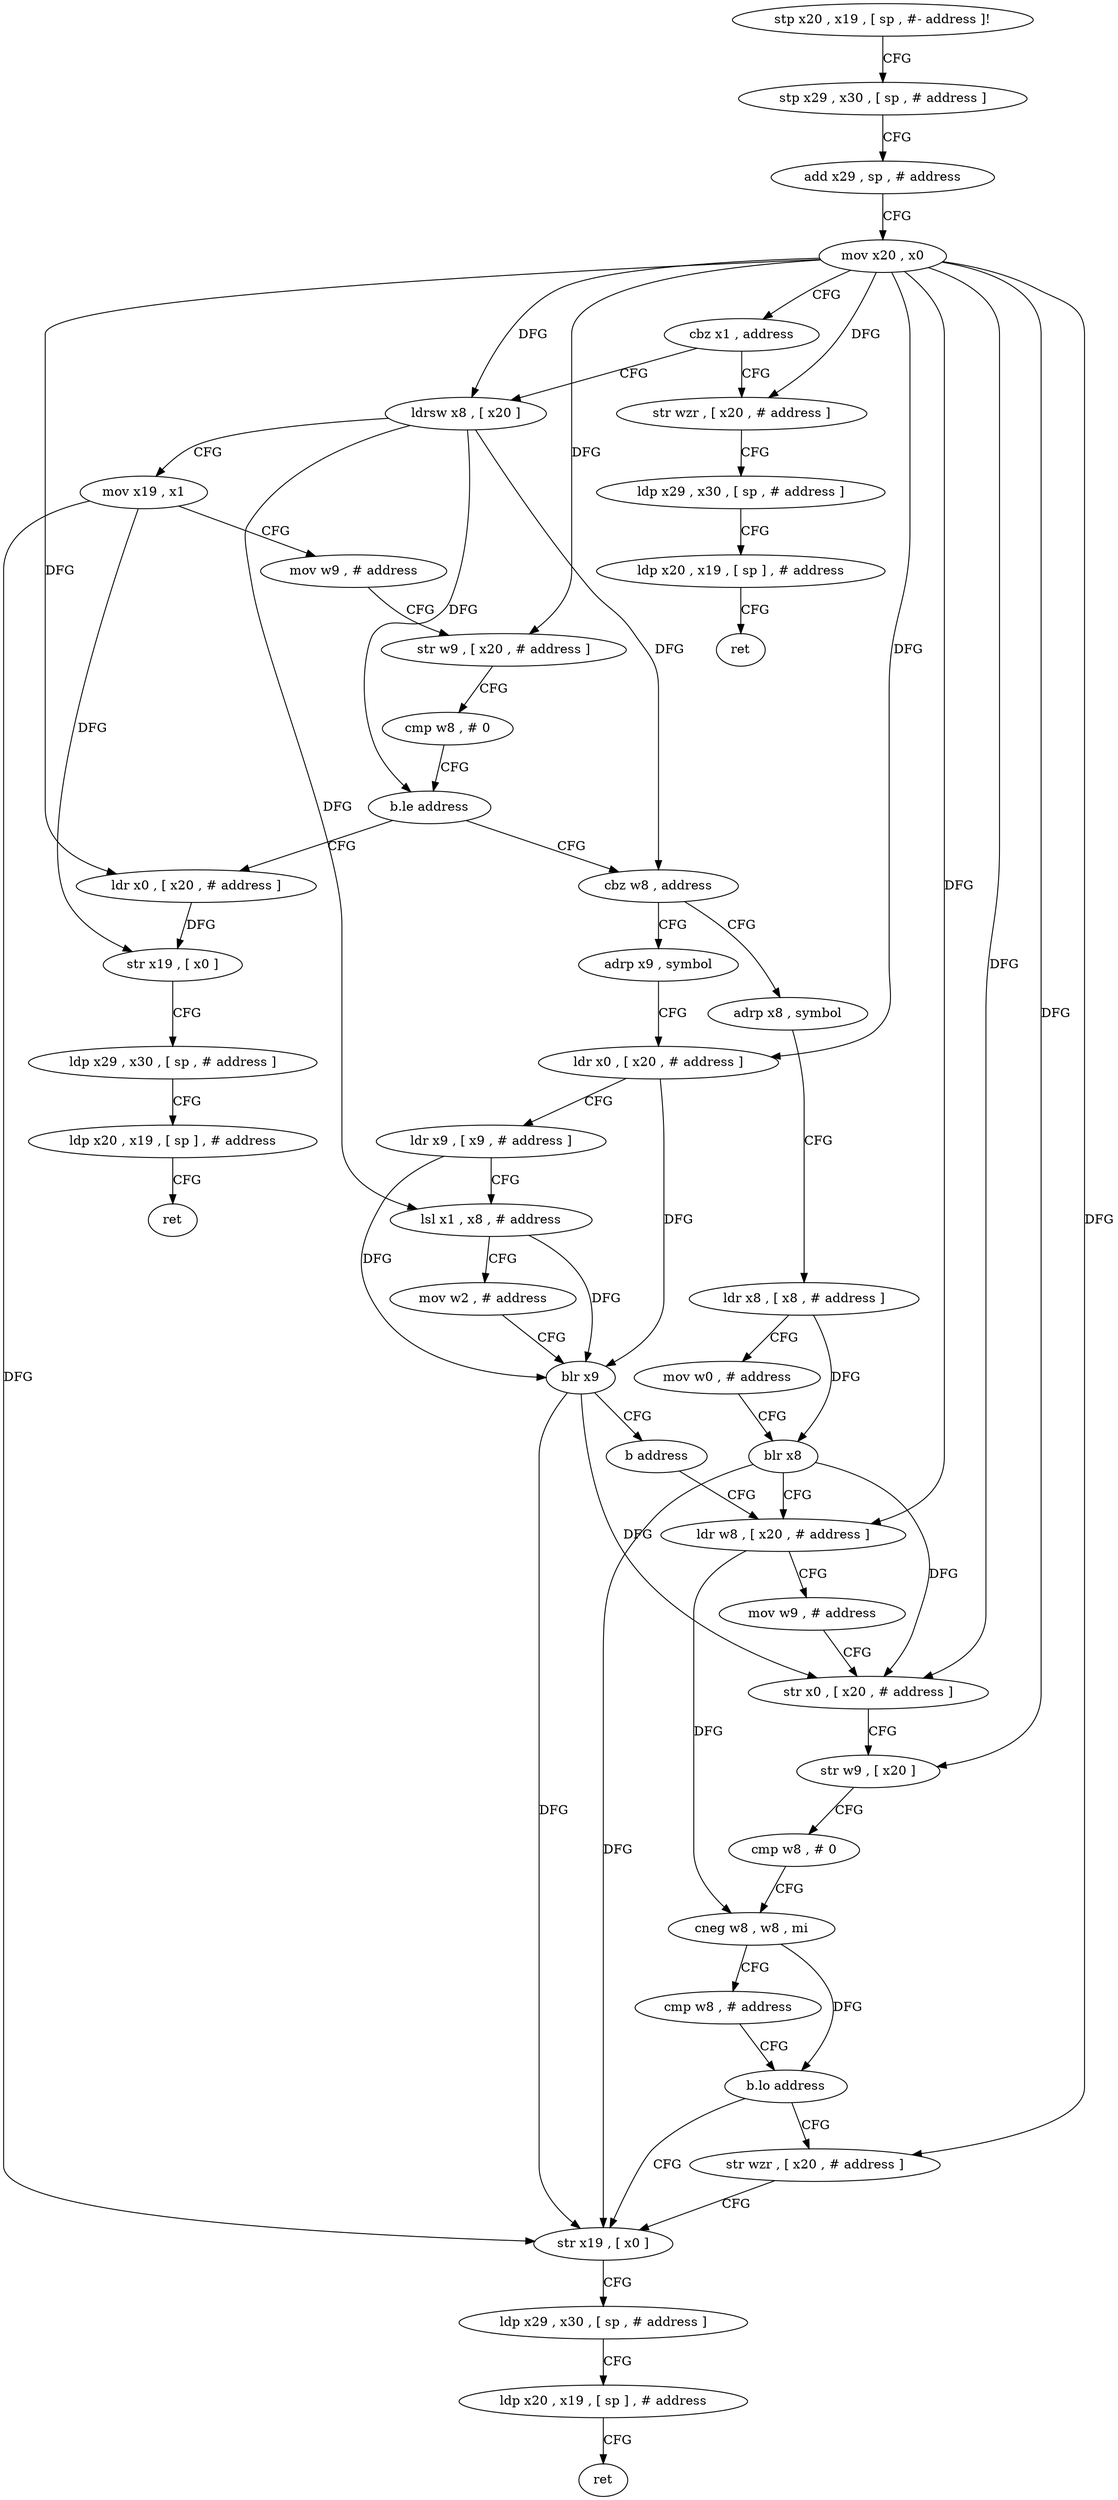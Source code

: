 digraph "func" {
"4227904" [label = "stp x20 , x19 , [ sp , #- address ]!" ]
"4227908" [label = "stp x29 , x30 , [ sp , # address ]" ]
"4227912" [label = "add x29 , sp , # address" ]
"4227916" [label = "mov x20 , x0" ]
"4227920" [label = "cbz x1 , address" ]
"4227968" [label = "str wzr , [ x20 , # address ]" ]
"4227924" [label = "ldrsw x8 , [ x20 ]" ]
"4227972" [label = "ldp x29 , x30 , [ sp , # address ]" ]
"4227976" [label = "ldp x20 , x19 , [ sp ] , # address" ]
"4227980" [label = "ret" ]
"4227928" [label = "mov x19 , x1" ]
"4227932" [label = "mov w9 , # address" ]
"4227936" [label = "str w9 , [ x20 , # address ]" ]
"4227940" [label = "cmp w8 , # 0" ]
"4227944" [label = "b.le address" ]
"4227984" [label = "cbz w8 , address" ]
"4227948" [label = "ldr x0 , [ x20 , # address ]" ]
"4228016" [label = "adrp x8 , symbol" ]
"4227988" [label = "adrp x9 , symbol" ]
"4227952" [label = "str x19 , [ x0 ]" ]
"4227956" [label = "ldp x29 , x30 , [ sp , # address ]" ]
"4227960" [label = "ldp x20 , x19 , [ sp ] , # address" ]
"4227964" [label = "ret" ]
"4228020" [label = "ldr x8 , [ x8 , # address ]" ]
"4228024" [label = "mov w0 , # address" ]
"4228028" [label = "blr x8" ]
"4228032" [label = "ldr w8 , [ x20 , # address ]" ]
"4227992" [label = "ldr x0 , [ x20 , # address ]" ]
"4227996" [label = "ldr x9 , [ x9 , # address ]" ]
"4228000" [label = "lsl x1 , x8 , # address" ]
"4228004" [label = "mov w2 , # address" ]
"4228008" [label = "blr x9" ]
"4228012" [label = "b address" ]
"4228068" [label = "str x19 , [ x0 ]" ]
"4228072" [label = "ldp x29 , x30 , [ sp , # address ]" ]
"4228076" [label = "ldp x20 , x19 , [ sp ] , # address" ]
"4228080" [label = "ret" ]
"4228064" [label = "str wzr , [ x20 , # address ]" ]
"4228036" [label = "mov w9 , # address" ]
"4228040" [label = "str x0 , [ x20 , # address ]" ]
"4228044" [label = "str w9 , [ x20 ]" ]
"4228048" [label = "cmp w8 , # 0" ]
"4228052" [label = "cneg w8 , w8 , mi" ]
"4228056" [label = "cmp w8 , # address" ]
"4228060" [label = "b.lo address" ]
"4227904" -> "4227908" [ label = "CFG" ]
"4227908" -> "4227912" [ label = "CFG" ]
"4227912" -> "4227916" [ label = "CFG" ]
"4227916" -> "4227920" [ label = "CFG" ]
"4227916" -> "4227968" [ label = "DFG" ]
"4227916" -> "4227924" [ label = "DFG" ]
"4227916" -> "4227936" [ label = "DFG" ]
"4227916" -> "4227948" [ label = "DFG" ]
"4227916" -> "4227992" [ label = "DFG" ]
"4227916" -> "4228032" [ label = "DFG" ]
"4227916" -> "4228040" [ label = "DFG" ]
"4227916" -> "4228044" [ label = "DFG" ]
"4227916" -> "4228064" [ label = "DFG" ]
"4227920" -> "4227968" [ label = "CFG" ]
"4227920" -> "4227924" [ label = "CFG" ]
"4227968" -> "4227972" [ label = "CFG" ]
"4227924" -> "4227928" [ label = "CFG" ]
"4227924" -> "4227944" [ label = "DFG" ]
"4227924" -> "4227984" [ label = "DFG" ]
"4227924" -> "4228000" [ label = "DFG" ]
"4227972" -> "4227976" [ label = "CFG" ]
"4227976" -> "4227980" [ label = "CFG" ]
"4227928" -> "4227932" [ label = "CFG" ]
"4227928" -> "4227952" [ label = "DFG" ]
"4227928" -> "4228068" [ label = "DFG" ]
"4227932" -> "4227936" [ label = "CFG" ]
"4227936" -> "4227940" [ label = "CFG" ]
"4227940" -> "4227944" [ label = "CFG" ]
"4227944" -> "4227984" [ label = "CFG" ]
"4227944" -> "4227948" [ label = "CFG" ]
"4227984" -> "4228016" [ label = "CFG" ]
"4227984" -> "4227988" [ label = "CFG" ]
"4227948" -> "4227952" [ label = "DFG" ]
"4228016" -> "4228020" [ label = "CFG" ]
"4227988" -> "4227992" [ label = "CFG" ]
"4227952" -> "4227956" [ label = "CFG" ]
"4227956" -> "4227960" [ label = "CFG" ]
"4227960" -> "4227964" [ label = "CFG" ]
"4228020" -> "4228024" [ label = "CFG" ]
"4228020" -> "4228028" [ label = "DFG" ]
"4228024" -> "4228028" [ label = "CFG" ]
"4228028" -> "4228032" [ label = "CFG" ]
"4228028" -> "4228040" [ label = "DFG" ]
"4228028" -> "4228068" [ label = "DFG" ]
"4228032" -> "4228036" [ label = "CFG" ]
"4228032" -> "4228052" [ label = "DFG" ]
"4227992" -> "4227996" [ label = "CFG" ]
"4227992" -> "4228008" [ label = "DFG" ]
"4227996" -> "4228000" [ label = "CFG" ]
"4227996" -> "4228008" [ label = "DFG" ]
"4228000" -> "4228004" [ label = "CFG" ]
"4228000" -> "4228008" [ label = "DFG" ]
"4228004" -> "4228008" [ label = "CFG" ]
"4228008" -> "4228012" [ label = "CFG" ]
"4228008" -> "4228040" [ label = "DFG" ]
"4228008" -> "4228068" [ label = "DFG" ]
"4228012" -> "4228032" [ label = "CFG" ]
"4228068" -> "4228072" [ label = "CFG" ]
"4228072" -> "4228076" [ label = "CFG" ]
"4228076" -> "4228080" [ label = "CFG" ]
"4228064" -> "4228068" [ label = "CFG" ]
"4228036" -> "4228040" [ label = "CFG" ]
"4228040" -> "4228044" [ label = "CFG" ]
"4228044" -> "4228048" [ label = "CFG" ]
"4228048" -> "4228052" [ label = "CFG" ]
"4228052" -> "4228056" [ label = "CFG" ]
"4228052" -> "4228060" [ label = "DFG" ]
"4228056" -> "4228060" [ label = "CFG" ]
"4228060" -> "4228068" [ label = "CFG" ]
"4228060" -> "4228064" [ label = "CFG" ]
}
